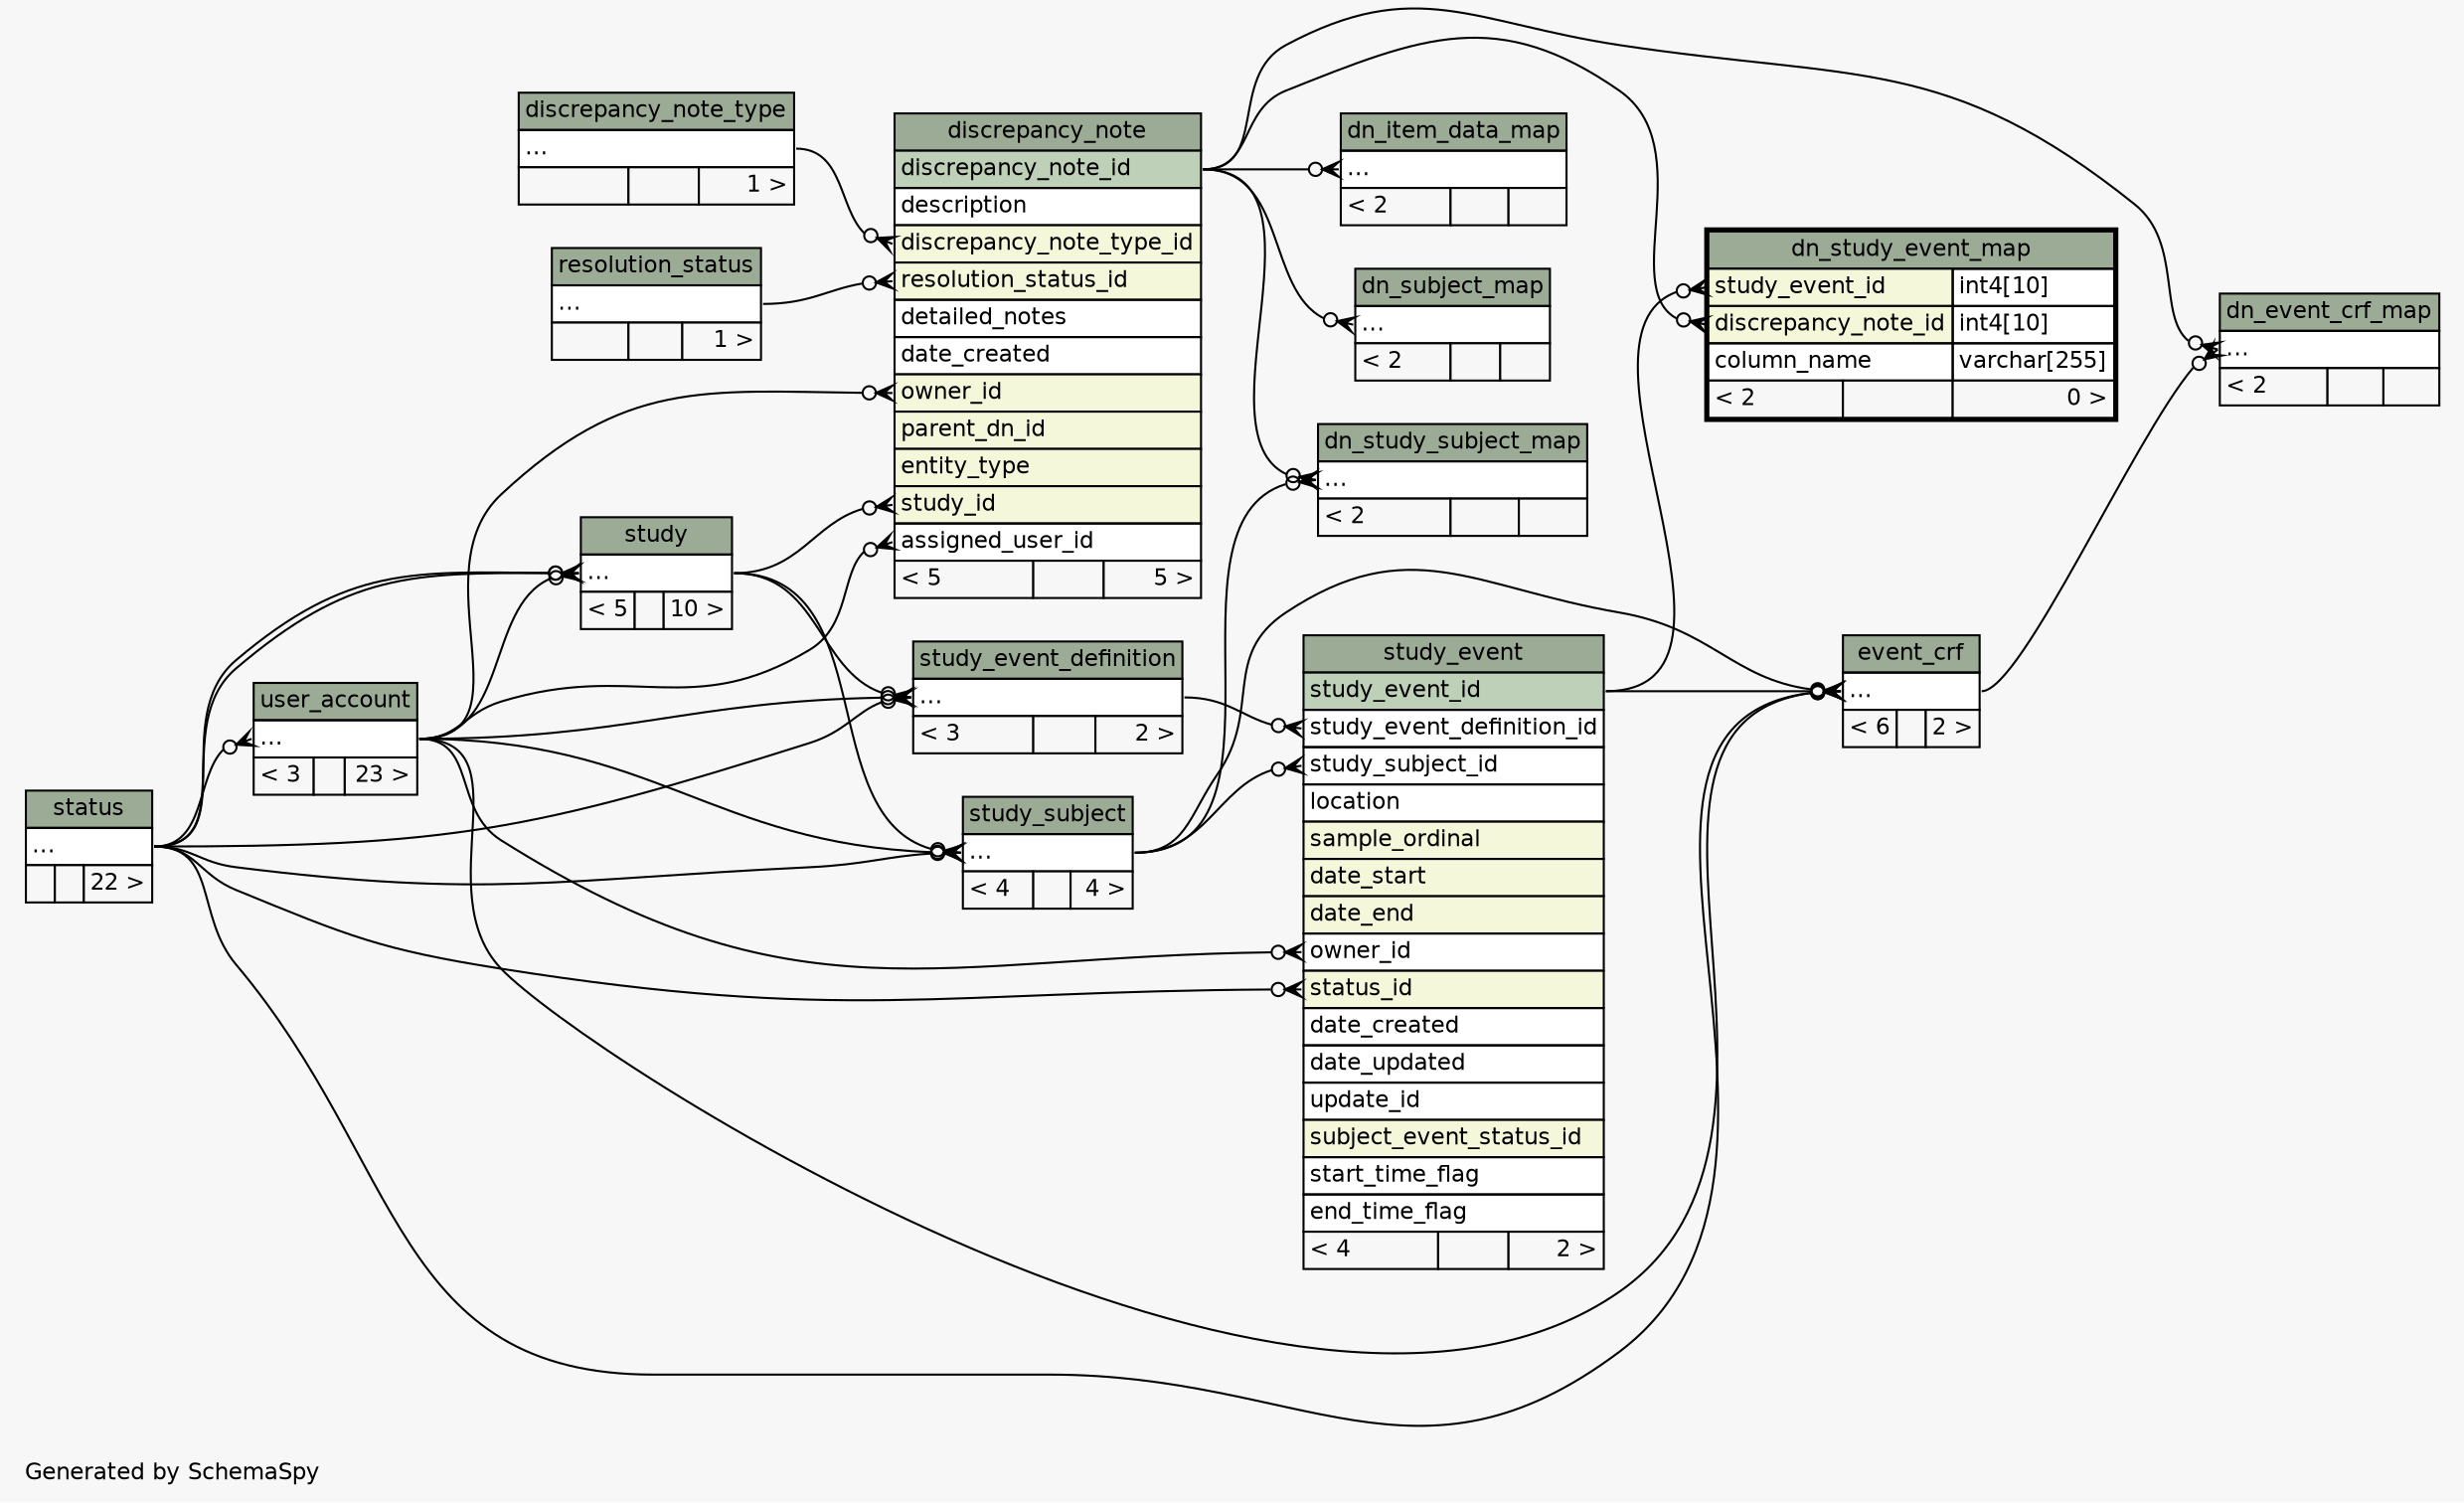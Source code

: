 // dot 2.28.0 on Windows Vista 6.0
// SchemaSpy rev 590
digraph "twoDegreesRelationshipsDiagram" {
  graph [
    rankdir="RL"
    bgcolor="#f7f7f7"
    label="\nGenerated by SchemaSpy"
    labeljust="l"
    nodesep="0.18"
    ranksep="0.46"
    fontname="Helvetica"
    fontsize="11"
  ];
  node [
    fontname="Helvetica"
    fontsize="11"
    shape="plaintext"
  ];
  edge [
    arrowsize="0.8"
  ];
  "discrepancy_note":"assigned_user_id":w -> "user_account":"elipses":e [arrowhead=none dir=back arrowtail=crowodot];
  "discrepancy_note":"discrepancy_note_type_id":w -> "discrepancy_note_type":"elipses":e [arrowhead=none dir=back arrowtail=crowodot];
  "discrepancy_note":"owner_id":w -> "user_account":"elipses":e [arrowhead=none dir=back arrowtail=crowodot];
  "discrepancy_note":"resolution_status_id":w -> "resolution_status":"elipses":e [arrowhead=none dir=back arrowtail=crowodot];
  "discrepancy_note":"study_id":w -> "study":"elipses":e [arrowhead=none dir=back arrowtail=crowodot];
  "dn_event_crf_map":"elipses":w -> "discrepancy_note":"discrepancy_note_id":e [arrowhead=none dir=back arrowtail=crowodot];
  "dn_event_crf_map":"elipses":w -> "event_crf":"elipses":e [arrowhead=none dir=back arrowtail=crowodot];
  "dn_item_data_map":"elipses":w -> "discrepancy_note":"discrepancy_note_id":e [arrowhead=none dir=back arrowtail=crowodot];
  "dn_study_event_map":"discrepancy_note_id":w -> "discrepancy_note":"discrepancy_note_id":e [arrowhead=none dir=back arrowtail=crowodot];
  "dn_study_event_map":"study_event_id":w -> "study_event":"study_event_id":e [arrowhead=none dir=back arrowtail=crowodot];
  "dn_study_subject_map":"elipses":w -> "discrepancy_note":"discrepancy_note_id":e [arrowhead=none dir=back arrowtail=crowodot];
  "dn_study_subject_map":"elipses":w -> "study_subject":"elipses":e [arrowhead=none dir=back arrowtail=crowodot];
  "dn_subject_map":"elipses":w -> "discrepancy_note":"discrepancy_note_id":e [arrowhead=none dir=back arrowtail=crowodot];
  "event_crf":"elipses":w -> "user_account":"elipses":e [arrowhead=none dir=back arrowtail=crowodot];
  "event_crf":"elipses":w -> "status":"elipses":e [arrowhead=none dir=back arrowtail=crowodot];
  "event_crf":"elipses":w -> "study_event":"study_event_id":e [arrowhead=none dir=back arrowtail=crowodot];
  "event_crf":"elipses":w -> "study_subject":"elipses":e [arrowhead=none dir=back arrowtail=crowodot];
  "study":"elipses":w -> "status":"elipses":e [arrowhead=none dir=back arrowtail=crowodot];
  "study":"elipses":w -> "user_account":"elipses":e [arrowhead=none dir=back arrowtail=crowodot];
  "study":"elipses":w -> "status":"elipses":e [arrowhead=none dir=back arrowtail=crowodot];
  "study_event":"owner_id":w -> "user_account":"elipses":e [arrowhead=none dir=back arrowtail=crowodot];
  "study_event":"status_id":w -> "status":"elipses":e [arrowhead=none dir=back arrowtail=crowodot];
  "study_event":"study_event_definition_id":w -> "study_event_definition":"elipses":e [arrowhead=none dir=back arrowtail=crowodot];
  "study_event":"study_subject_id":w -> "study_subject":"elipses":e [arrowhead=none dir=back arrowtail=crowodot];
  "study_event_definition":"elipses":w -> "user_account":"elipses":e [arrowhead=none dir=back arrowtail=crowodot];
  "study_event_definition":"elipses":w -> "status":"elipses":e [arrowhead=none dir=back arrowtail=crowodot];
  "study_event_definition":"elipses":w -> "study":"elipses":e [arrowhead=none dir=back arrowtail=crowodot];
  "study_subject":"elipses":w -> "user_account":"elipses":e [arrowhead=none dir=back arrowtail=crowodot];
  "study_subject":"elipses":w -> "status":"elipses":e [arrowhead=none dir=back arrowtail=crowodot];
  "study_subject":"elipses":w -> "study":"elipses":e [arrowhead=none dir=back arrowtail=crowodot];
  "user_account":"elipses":w -> "status":"elipses":e [arrowhead=none dir=back arrowtail=crowodot];
  "discrepancy_note" [
    label=<
    <TABLE BORDER="0" CELLBORDER="1" CELLSPACING="0" BGCOLOR="#ffffff">
      <TR><TD COLSPAN="3" BGCOLOR="#9bab96" ALIGN="CENTER">discrepancy_note</TD></TR>
      <TR><TD PORT="discrepancy_note_id" COLSPAN="3" BGCOLOR="#bed1b8" ALIGN="LEFT">discrepancy_note_id</TD></TR>
      <TR><TD PORT="description" COLSPAN="3" ALIGN="LEFT">description</TD></TR>
      <TR><TD PORT="discrepancy_note_type_id" COLSPAN="3" BGCOLOR="#f4f7da" ALIGN="LEFT">discrepancy_note_type_id</TD></TR>
      <TR><TD PORT="resolution_status_id" COLSPAN="3" BGCOLOR="#f4f7da" ALIGN="LEFT">resolution_status_id</TD></TR>
      <TR><TD PORT="detailed_notes" COLSPAN="3" ALIGN="LEFT">detailed_notes</TD></TR>
      <TR><TD PORT="date_created" COLSPAN="3" ALIGN="LEFT">date_created</TD></TR>
      <TR><TD PORT="owner_id" COLSPAN="3" BGCOLOR="#f4f7da" ALIGN="LEFT">owner_id</TD></TR>
      <TR><TD PORT="parent_dn_id" COLSPAN="3" BGCOLOR="#f4f7da" ALIGN="LEFT">parent_dn_id</TD></TR>
      <TR><TD PORT="entity_type" COLSPAN="3" BGCOLOR="#f4f7da" ALIGN="LEFT">entity_type</TD></TR>
      <TR><TD PORT="study_id" COLSPAN="3" BGCOLOR="#f4f7da" ALIGN="LEFT">study_id</TD></TR>
      <TR><TD PORT="assigned_user_id" COLSPAN="3" ALIGN="LEFT">assigned_user_id</TD></TR>
      <TR><TD ALIGN="LEFT" BGCOLOR="#f7f7f7">&lt; 5</TD><TD ALIGN="RIGHT" BGCOLOR="#f7f7f7">  </TD><TD ALIGN="RIGHT" BGCOLOR="#f7f7f7">5 &gt;</TD></TR>
    </TABLE>>
    URL="discrepancy_note.html"
    tooltip="discrepancy_note"
  ];
  "discrepancy_note_type" [
    label=<
    <TABLE BORDER="0" CELLBORDER="1" CELLSPACING="0" BGCOLOR="#ffffff">
      <TR><TD COLSPAN="3" BGCOLOR="#9bab96" ALIGN="CENTER">discrepancy_note_type</TD></TR>
      <TR><TD PORT="elipses" COLSPAN="3" ALIGN="LEFT">...</TD></TR>
      <TR><TD ALIGN="LEFT" BGCOLOR="#f7f7f7">  </TD><TD ALIGN="RIGHT" BGCOLOR="#f7f7f7">  </TD><TD ALIGN="RIGHT" BGCOLOR="#f7f7f7">1 &gt;</TD></TR>
    </TABLE>>
    URL="discrepancy_note_type.html"
    tooltip="discrepancy_note_type"
  ];
  "dn_event_crf_map" [
    label=<
    <TABLE BORDER="0" CELLBORDER="1" CELLSPACING="0" BGCOLOR="#ffffff">
      <TR><TD COLSPAN="3" BGCOLOR="#9bab96" ALIGN="CENTER">dn_event_crf_map</TD></TR>
      <TR><TD PORT="elipses" COLSPAN="3" ALIGN="LEFT">...</TD></TR>
      <TR><TD ALIGN="LEFT" BGCOLOR="#f7f7f7">&lt; 2</TD><TD ALIGN="RIGHT" BGCOLOR="#f7f7f7">  </TD><TD ALIGN="RIGHT" BGCOLOR="#f7f7f7">  </TD></TR>
    </TABLE>>
    URL="dn_event_crf_map.html"
    tooltip="dn_event_crf_map"
  ];
  "dn_item_data_map" [
    label=<
    <TABLE BORDER="0" CELLBORDER="1" CELLSPACING="0" BGCOLOR="#ffffff">
      <TR><TD COLSPAN="3" BGCOLOR="#9bab96" ALIGN="CENTER">dn_item_data_map</TD></TR>
      <TR><TD PORT="elipses" COLSPAN="3" ALIGN="LEFT">...</TD></TR>
      <TR><TD ALIGN="LEFT" BGCOLOR="#f7f7f7">&lt; 2</TD><TD ALIGN="RIGHT" BGCOLOR="#f7f7f7">  </TD><TD ALIGN="RIGHT" BGCOLOR="#f7f7f7">  </TD></TR>
    </TABLE>>
    URL="dn_item_data_map.html"
    tooltip="dn_item_data_map"
  ];
  "dn_study_event_map" [
    label=<
    <TABLE BORDER="2" CELLBORDER="1" CELLSPACING="0" BGCOLOR="#ffffff">
      <TR><TD COLSPAN="3" BGCOLOR="#9bab96" ALIGN="CENTER">dn_study_event_map</TD></TR>
      <TR><TD PORT="study_event_id" COLSPAN="2" BGCOLOR="#f4f7da" ALIGN="LEFT">study_event_id</TD><TD PORT="study_event_id.type" ALIGN="LEFT">int4[10]</TD></TR>
      <TR><TD PORT="discrepancy_note_id" COLSPAN="2" BGCOLOR="#f4f7da" ALIGN="LEFT">discrepancy_note_id</TD><TD PORT="discrepancy_note_id.type" ALIGN="LEFT">int4[10]</TD></TR>
      <TR><TD PORT="column_name" COLSPAN="2" ALIGN="LEFT">column_name</TD><TD PORT="column_name.type" ALIGN="LEFT">varchar[255]</TD></TR>
      <TR><TD ALIGN="LEFT" BGCOLOR="#f7f7f7">&lt; 2</TD><TD ALIGN="RIGHT" BGCOLOR="#f7f7f7">  </TD><TD ALIGN="RIGHT" BGCOLOR="#f7f7f7">0 &gt;</TD></TR>
    </TABLE>>
    URL="dn_study_event_map.html"
    tooltip="dn_study_event_map"
  ];
  "dn_study_subject_map" [
    label=<
    <TABLE BORDER="0" CELLBORDER="1" CELLSPACING="0" BGCOLOR="#ffffff">
      <TR><TD COLSPAN="3" BGCOLOR="#9bab96" ALIGN="CENTER">dn_study_subject_map</TD></TR>
      <TR><TD PORT="elipses" COLSPAN="3" ALIGN="LEFT">...</TD></TR>
      <TR><TD ALIGN="LEFT" BGCOLOR="#f7f7f7">&lt; 2</TD><TD ALIGN="RIGHT" BGCOLOR="#f7f7f7">  </TD><TD ALIGN="RIGHT" BGCOLOR="#f7f7f7">  </TD></TR>
    </TABLE>>
    URL="dn_study_subject_map.html"
    tooltip="dn_study_subject_map"
  ];
  "dn_subject_map" [
    label=<
    <TABLE BORDER="0" CELLBORDER="1" CELLSPACING="0" BGCOLOR="#ffffff">
      <TR><TD COLSPAN="3" BGCOLOR="#9bab96" ALIGN="CENTER">dn_subject_map</TD></TR>
      <TR><TD PORT="elipses" COLSPAN="3" ALIGN="LEFT">...</TD></TR>
      <TR><TD ALIGN="LEFT" BGCOLOR="#f7f7f7">&lt; 2</TD><TD ALIGN="RIGHT" BGCOLOR="#f7f7f7">  </TD><TD ALIGN="RIGHT" BGCOLOR="#f7f7f7">  </TD></TR>
    </TABLE>>
    URL="dn_subject_map.html"
    tooltip="dn_subject_map"
  ];
  "event_crf" [
    label=<
    <TABLE BORDER="0" CELLBORDER="1" CELLSPACING="0" BGCOLOR="#ffffff">
      <TR><TD COLSPAN="3" BGCOLOR="#9bab96" ALIGN="CENTER">event_crf</TD></TR>
      <TR><TD PORT="elipses" COLSPAN="3" ALIGN="LEFT">...</TD></TR>
      <TR><TD ALIGN="LEFT" BGCOLOR="#f7f7f7">&lt; 6</TD><TD ALIGN="RIGHT" BGCOLOR="#f7f7f7">  </TD><TD ALIGN="RIGHT" BGCOLOR="#f7f7f7">2 &gt;</TD></TR>
    </TABLE>>
    URL="event_crf.html"
    tooltip="event_crf"
  ];
  "resolution_status" [
    label=<
    <TABLE BORDER="0" CELLBORDER="1" CELLSPACING="0" BGCOLOR="#ffffff">
      <TR><TD COLSPAN="3" BGCOLOR="#9bab96" ALIGN="CENTER">resolution_status</TD></TR>
      <TR><TD PORT="elipses" COLSPAN="3" ALIGN="LEFT">...</TD></TR>
      <TR><TD ALIGN="LEFT" BGCOLOR="#f7f7f7">  </TD><TD ALIGN="RIGHT" BGCOLOR="#f7f7f7">  </TD><TD ALIGN="RIGHT" BGCOLOR="#f7f7f7">1 &gt;</TD></TR>
    </TABLE>>
    URL="resolution_status.html"
    tooltip="resolution_status"
  ];
  "status" [
    label=<
    <TABLE BORDER="0" CELLBORDER="1" CELLSPACING="0" BGCOLOR="#ffffff">
      <TR><TD COLSPAN="3" BGCOLOR="#9bab96" ALIGN="CENTER">status</TD></TR>
      <TR><TD PORT="elipses" COLSPAN="3" ALIGN="LEFT">...</TD></TR>
      <TR><TD ALIGN="LEFT" BGCOLOR="#f7f7f7">  </TD><TD ALIGN="RIGHT" BGCOLOR="#f7f7f7">  </TD><TD ALIGN="RIGHT" BGCOLOR="#f7f7f7">22 &gt;</TD></TR>
    </TABLE>>
    URL="status.html"
    tooltip="status"
  ];
  "study" [
    label=<
    <TABLE BORDER="0" CELLBORDER="1" CELLSPACING="0" BGCOLOR="#ffffff">
      <TR><TD COLSPAN="3" BGCOLOR="#9bab96" ALIGN="CENTER">study</TD></TR>
      <TR><TD PORT="elipses" COLSPAN="3" ALIGN="LEFT">...</TD></TR>
      <TR><TD ALIGN="LEFT" BGCOLOR="#f7f7f7">&lt; 5</TD><TD ALIGN="RIGHT" BGCOLOR="#f7f7f7">  </TD><TD ALIGN="RIGHT" BGCOLOR="#f7f7f7">10 &gt;</TD></TR>
    </TABLE>>
    URL="study.html"
    tooltip="study"
  ];
  "study_event" [
    label=<
    <TABLE BORDER="0" CELLBORDER="1" CELLSPACING="0" BGCOLOR="#ffffff">
      <TR><TD COLSPAN="3" BGCOLOR="#9bab96" ALIGN="CENTER">study_event</TD></TR>
      <TR><TD PORT="study_event_id" COLSPAN="3" BGCOLOR="#bed1b8" ALIGN="LEFT">study_event_id</TD></TR>
      <TR><TD PORT="study_event_definition_id" COLSPAN="3" ALIGN="LEFT">study_event_definition_id</TD></TR>
      <TR><TD PORT="study_subject_id" COLSPAN="3" ALIGN="LEFT">study_subject_id</TD></TR>
      <TR><TD PORT="location" COLSPAN="3" ALIGN="LEFT">location</TD></TR>
      <TR><TD PORT="sample_ordinal" COLSPAN="3" BGCOLOR="#f4f7da" ALIGN="LEFT">sample_ordinal</TD></TR>
      <TR><TD PORT="date_start" COLSPAN="3" BGCOLOR="#f4f7da" ALIGN="LEFT">date_start</TD></TR>
      <TR><TD PORT="date_end" COLSPAN="3" BGCOLOR="#f4f7da" ALIGN="LEFT">date_end</TD></TR>
      <TR><TD PORT="owner_id" COLSPAN="3" ALIGN="LEFT">owner_id</TD></TR>
      <TR><TD PORT="status_id" COLSPAN="3" BGCOLOR="#f4f7da" ALIGN="LEFT">status_id</TD></TR>
      <TR><TD PORT="date_created" COLSPAN="3" ALIGN="LEFT">date_created</TD></TR>
      <TR><TD PORT="date_updated" COLSPAN="3" ALIGN="LEFT">date_updated</TD></TR>
      <TR><TD PORT="update_id" COLSPAN="3" ALIGN="LEFT">update_id</TD></TR>
      <TR><TD PORT="subject_event_status_id" COLSPAN="3" BGCOLOR="#f4f7da" ALIGN="LEFT">subject_event_status_id</TD></TR>
      <TR><TD PORT="start_time_flag" COLSPAN="3" ALIGN="LEFT">start_time_flag</TD></TR>
      <TR><TD PORT="end_time_flag" COLSPAN="3" ALIGN="LEFT">end_time_flag</TD></TR>
      <TR><TD ALIGN="LEFT" BGCOLOR="#f7f7f7">&lt; 4</TD><TD ALIGN="RIGHT" BGCOLOR="#f7f7f7">  </TD><TD ALIGN="RIGHT" BGCOLOR="#f7f7f7">2 &gt;</TD></TR>
    </TABLE>>
    URL="study_event.html"
    tooltip="study_event"
  ];
  "study_event_definition" [
    label=<
    <TABLE BORDER="0" CELLBORDER="1" CELLSPACING="0" BGCOLOR="#ffffff">
      <TR><TD COLSPAN="3" BGCOLOR="#9bab96" ALIGN="CENTER">study_event_definition</TD></TR>
      <TR><TD PORT="elipses" COLSPAN="3" ALIGN="LEFT">...</TD></TR>
      <TR><TD ALIGN="LEFT" BGCOLOR="#f7f7f7">&lt; 3</TD><TD ALIGN="RIGHT" BGCOLOR="#f7f7f7">  </TD><TD ALIGN="RIGHT" BGCOLOR="#f7f7f7">2 &gt;</TD></TR>
    </TABLE>>
    URL="study_event_definition.html"
    tooltip="study_event_definition"
  ];
  "study_subject" [
    label=<
    <TABLE BORDER="0" CELLBORDER="1" CELLSPACING="0" BGCOLOR="#ffffff">
      <TR><TD COLSPAN="3" BGCOLOR="#9bab96" ALIGN="CENTER">study_subject</TD></TR>
      <TR><TD PORT="elipses" COLSPAN="3" ALIGN="LEFT">...</TD></TR>
      <TR><TD ALIGN="LEFT" BGCOLOR="#f7f7f7">&lt; 4</TD><TD ALIGN="RIGHT" BGCOLOR="#f7f7f7">  </TD><TD ALIGN="RIGHT" BGCOLOR="#f7f7f7">4 &gt;</TD></TR>
    </TABLE>>
    URL="study_subject.html"
    tooltip="study_subject"
  ];
  "user_account" [
    label=<
    <TABLE BORDER="0" CELLBORDER="1" CELLSPACING="0" BGCOLOR="#ffffff">
      <TR><TD COLSPAN="3" BGCOLOR="#9bab96" ALIGN="CENTER">user_account</TD></TR>
      <TR><TD PORT="elipses" COLSPAN="3" ALIGN="LEFT">...</TD></TR>
      <TR><TD ALIGN="LEFT" BGCOLOR="#f7f7f7">&lt; 3</TD><TD ALIGN="RIGHT" BGCOLOR="#f7f7f7">  </TD><TD ALIGN="RIGHT" BGCOLOR="#f7f7f7">23 &gt;</TD></TR>
    </TABLE>>
    URL="user_account.html"
    tooltip="user_account"
  ];
}
